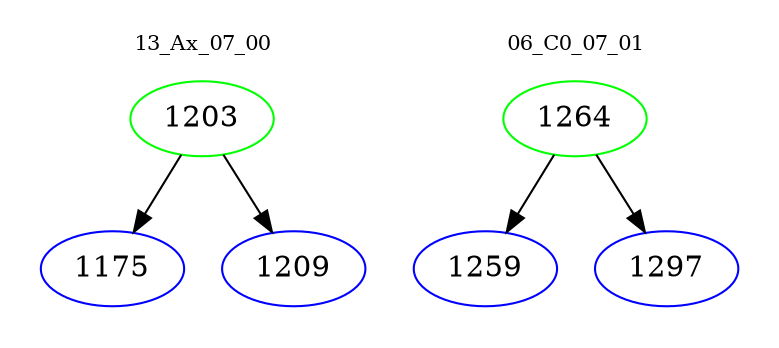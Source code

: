 digraph{
subgraph cluster_0 {
color = white
label = "13_Ax_07_00";
fontsize=10;
T0_1203 [label="1203", color="green"]
T0_1203 -> T0_1175 [color="black"]
T0_1175 [label="1175", color="blue"]
T0_1203 -> T0_1209 [color="black"]
T0_1209 [label="1209", color="blue"]
}
subgraph cluster_1 {
color = white
label = "06_C0_07_01";
fontsize=10;
T1_1264 [label="1264", color="green"]
T1_1264 -> T1_1259 [color="black"]
T1_1259 [label="1259", color="blue"]
T1_1264 -> T1_1297 [color="black"]
T1_1297 [label="1297", color="blue"]
}
}
